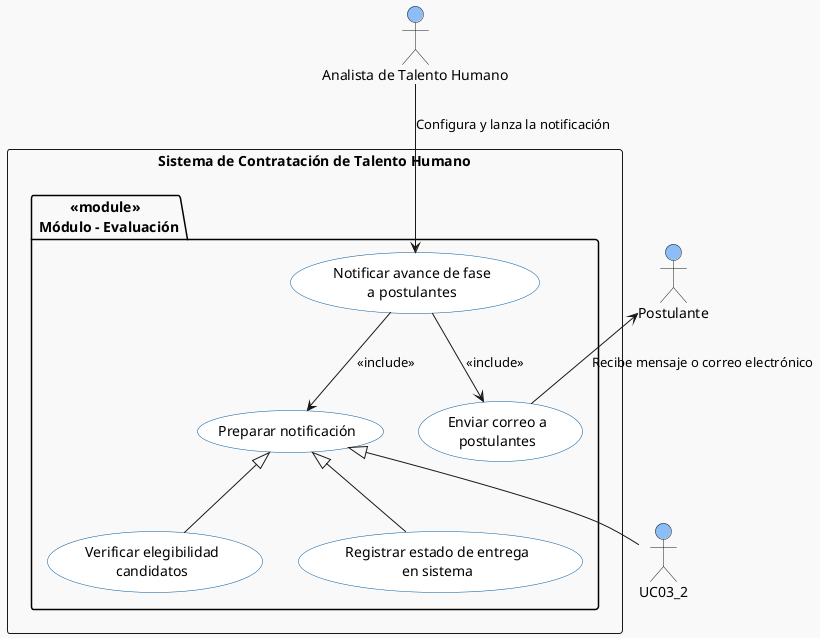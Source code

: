 @startuml
skinparam backgroundColor #F9F9F9
skinparam actorBackgroundColor #8CBDF5
skinparam usecaseBackgroundColor #FFFFFF
skinparam usecaseBorderColor #01579B

top to bottom direction

actor "Analista de Talento Humano" as ActorAnalista
actor "Postulante" as ActorPostulante

rectangle "Sistema de Contratación de Talento Humano" as Sistema {
package "<<module>> \n Módulo - Evaluación" as Módulo {

  usecase "Notificar avance de fase\na postulantes" as UC03
  usecase "Preparar notificación" as UCGeneralizar
  usecase "Verificar elegibilidad\ncandidatos" as UC03_1
  usecase "Registrar estado de entrega\nen sistema" as UC03_4
  usecase "Enviar correo a\npostulantes" as UC03_3

}
}

'' Relaciones principales
ActorAnalista --> UC03 : "Configura y lanza la notificación"
UC03 --> UCGeneralizar : <<include>>
UCGeneralizar <|-- UC03_1
UCGeneralizar <|-- UC03_2
UCGeneralizar <|-- UC03_4

UC03 --> UC03_3 : <<include>>

'' Recepción del resultado final
ActorPostulante <-- UC03_3 : "Recibe mensaje o correo electrónico"

@enduml